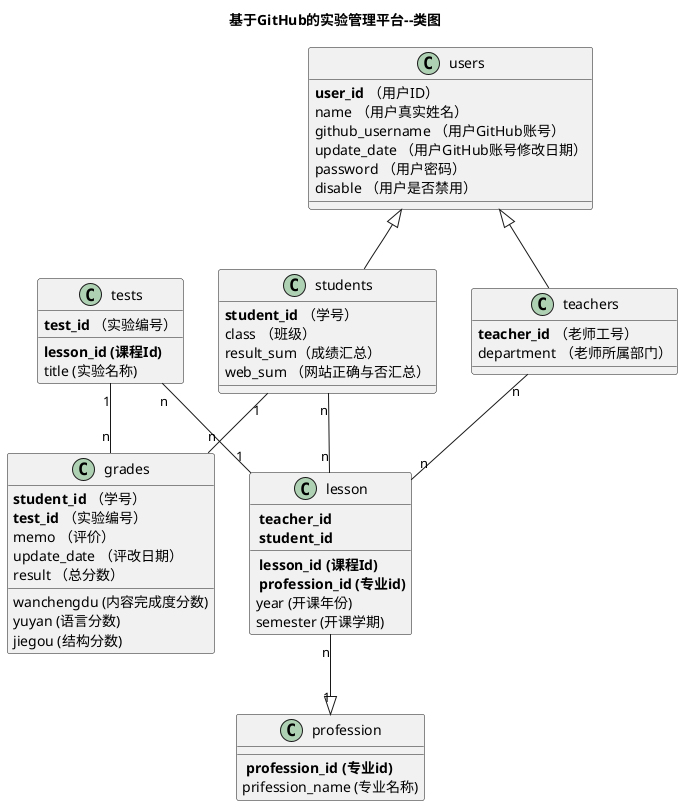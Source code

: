 @startuml
title 基于GitHub的实验管理平台--类图
class users {
    <b>user_id</b> （用户ID）
    name （用户真实姓名）
    github_username （用户GitHub账号）
    update_date （用户GitHub账号修改日期）
    password （用户密码）
    disable （用户是否禁用）
}
class teachers{
    <b>teacher_id</b> （老师工号）
    department （老师所属部门）
}
class students{
    <b>student_id</b> （学号）
    class （班级）
    result_sum（成绩汇总）
    web_sum （网站正确与否汇总）
}
users <|- students
users <|-- teachers
class grades {
    <b>student_id</b> （学号）
    <b>test_id</b> （实验编号）
    memo （评价）
    update_date （评改日期）
    wanchengdu (内容完成度分数)
    yuyan (语言分数)
    jiegou (结构分数)
    result （总分数）
}

class tests {
    <b>test_id</b> （实验编号）
    <b>lesson_id (课程Id)
    title (实验名称)

}

class lesson{
    <b> lesson_id (课程Id)
    <b> profession_id (专业id)
    <b> teacher_id
    <b> student_id
    year (开课年份)
    semester (开课学期)

}

class profession{
    <b> profession_id (专业id)
    prifession_name (专业名称)
}
lesson "n"--|>"1" profession
tests "n"--"1" lesson
students "n"--"n" lesson
teachers "n"--"n" lesson

students "1" -- "n"  grades
tests "1" -- "n"  grades


@enduml